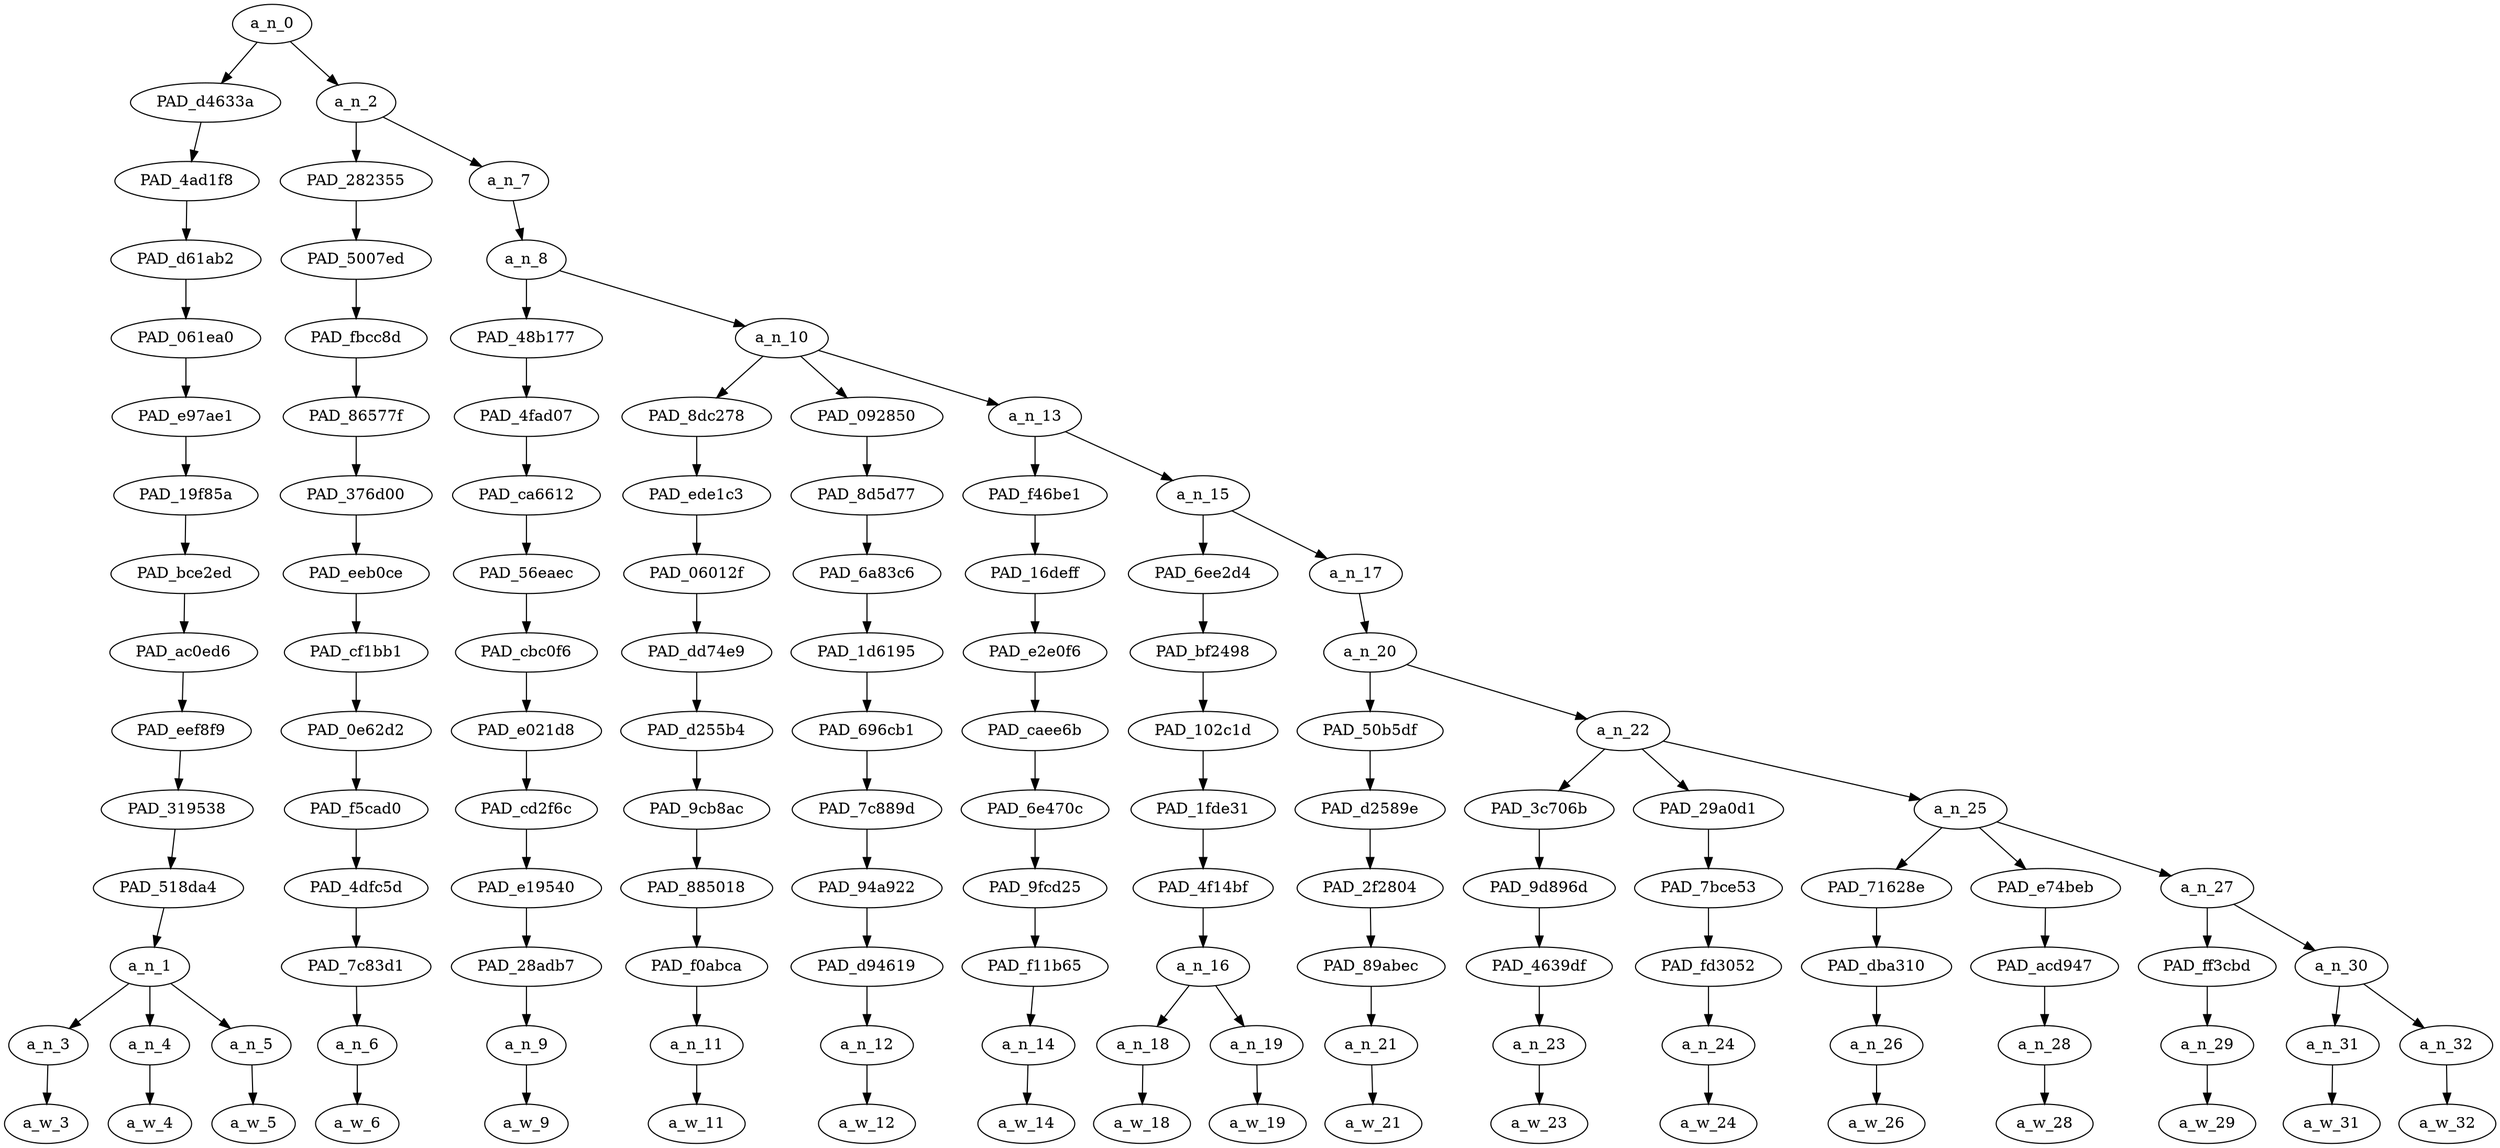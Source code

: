 strict digraph "" {
	a_n_0	[div_dir=1,
		index=0,
		level=14,
		pos="2.560619212962963,14!",
		text_span="[0, 1, 2, 3, 4, 5, 6, 7, 8, 9, 10, 11, 12, 13, 14, 15, 16, 17]",
		value=1.00000001];
	PAD_d4633a	[div_dir=1,
		index=0,
		level=13,
		pos="1.0,13!",
		text_span="[0, 1, 2]",
		value=0.21588055];
	a_n_0 -> PAD_d4633a;
	a_n_2	[div_dir=1,
		index=1,
		level=13,
		pos="4.121238425925926,13!",
		text_span="[3, 4, 5, 6, 7, 8, 9, 10, 11, 12, 13, 14, 15, 16, 17]",
		value=0.78382002];
	a_n_0 -> a_n_2;
	PAD_4ad1f8	[div_dir=1,
		index=0,
		level=12,
		pos="1.0,12!",
		text_span="[0, 1, 2]",
		value=0.21588055];
	PAD_d4633a -> PAD_4ad1f8;
	PAD_d61ab2	[div_dir=1,
		index=0,
		level=11,
		pos="1.0,11!",
		text_span="[0, 1, 2]",
		value=0.21588055];
	PAD_4ad1f8 -> PAD_d61ab2;
	PAD_061ea0	[div_dir=1,
		index=0,
		level=10,
		pos="1.0,10!",
		text_span="[0, 1, 2]",
		value=0.21588055];
	PAD_d61ab2 -> PAD_061ea0;
	PAD_e97ae1	[div_dir=1,
		index=0,
		level=9,
		pos="1.0,9!",
		text_span="[0, 1, 2]",
		value=0.21588055];
	PAD_061ea0 -> PAD_e97ae1;
	PAD_19f85a	[div_dir=1,
		index=0,
		level=8,
		pos="1.0,8!",
		text_span="[0, 1, 2]",
		value=0.21588055];
	PAD_e97ae1 -> PAD_19f85a;
	PAD_bce2ed	[div_dir=1,
		index=0,
		level=7,
		pos="1.0,7!",
		text_span="[0, 1, 2]",
		value=0.21588055];
	PAD_19f85a -> PAD_bce2ed;
	PAD_ac0ed6	[div_dir=1,
		index=0,
		level=6,
		pos="1.0,6!",
		text_span="[0, 1, 2]",
		value=0.21588055];
	PAD_bce2ed -> PAD_ac0ed6;
	PAD_eef8f9	[div_dir=1,
		index=0,
		level=5,
		pos="1.0,5!",
		text_span="[0, 1, 2]",
		value=0.21588055];
	PAD_ac0ed6 -> PAD_eef8f9;
	PAD_319538	[div_dir=1,
		index=0,
		level=4,
		pos="1.0,4!",
		text_span="[0, 1, 2]",
		value=0.21588055];
	PAD_eef8f9 -> PAD_319538;
	PAD_518da4	[div_dir=1,
		index=0,
		level=3,
		pos="1.0,3!",
		text_span="[0, 1, 2]",
		value=0.21588055];
	PAD_319538 -> PAD_518da4;
	a_n_1	[div_dir=1,
		index=0,
		level=2,
		pos="1.0,2!",
		text_span="[0, 1, 2]",
		value=0.21588055];
	PAD_518da4 -> a_n_1;
	a_n_3	[div_dir=1,
		index=0,
		level=1,
		pos="0.0,1!",
		text_span="[0]",
		value=0.07950690];
	a_n_1 -> a_n_3;
	a_n_4	[div_dir=1,
		index=1,
		level=1,
		pos="1.0,1!",
		text_span="[1]",
		value=0.07784526];
	a_n_1 -> a_n_4;
	a_n_5	[div_dir=1,
		index=2,
		level=1,
		pos="2.0,1!",
		text_span="[2]",
		value=0.05807470];
	a_n_1 -> a_n_5;
	a_w_3	[div_dir=0,
		index=0,
		level=0,
		pos="0,0!",
		text_span="[0]",
		value=white];
	a_n_3 -> a_w_3;
	a_w_4	[div_dir=0,
		index=1,
		level=0,
		pos="1,0!",
		text_span="[1]",
		value=gay];
	a_n_4 -> a_w_4;
	a_w_5	[div_dir=0,
		index=2,
		level=0,
		pos="2,0!",
		text_span="[2]",
		value=men];
	a_n_5 -> a_w_5;
	PAD_282355	[div_dir=1,
		index=1,
		level=12,
		pos="3.0,12!",
		text_span="[3]",
		value=0.06436463];
	a_n_2 -> PAD_282355;
	a_n_7	[div_dir=1,
		index=2,
		level=12,
		pos="5.242476851851851,12!",
		text_span="[4, 5, 6, 7, 8, 9, 10, 11, 12, 13, 14, 15, 16, 17]",
		value=0.71931189];
	a_n_2 -> a_n_7;
	PAD_5007ed	[div_dir=1,
		index=1,
		level=11,
		pos="3.0,11!",
		text_span="[3]",
		value=0.06436463];
	PAD_282355 -> PAD_5007ed;
	PAD_fbcc8d	[div_dir=1,
		index=1,
		level=10,
		pos="3.0,10!",
		text_span="[3]",
		value=0.06436463];
	PAD_5007ed -> PAD_fbcc8d;
	PAD_86577f	[div_dir=1,
		index=1,
		level=9,
		pos="3.0,9!",
		text_span="[3]",
		value=0.06436463];
	PAD_fbcc8d -> PAD_86577f;
	PAD_376d00	[div_dir=1,
		index=1,
		level=8,
		pos="3.0,8!",
		text_span="[3]",
		value=0.06436463];
	PAD_86577f -> PAD_376d00;
	PAD_eeb0ce	[div_dir=1,
		index=1,
		level=7,
		pos="3.0,7!",
		text_span="[3]",
		value=0.06436463];
	PAD_376d00 -> PAD_eeb0ce;
	PAD_cf1bb1	[div_dir=1,
		index=1,
		level=6,
		pos="3.0,6!",
		text_span="[3]",
		value=0.06436463];
	PAD_eeb0ce -> PAD_cf1bb1;
	PAD_0e62d2	[div_dir=1,
		index=1,
		level=5,
		pos="3.0,5!",
		text_span="[3]",
		value=0.06436463];
	PAD_cf1bb1 -> PAD_0e62d2;
	PAD_f5cad0	[div_dir=1,
		index=1,
		level=4,
		pos="3.0,4!",
		text_span="[3]",
		value=0.06436463];
	PAD_0e62d2 -> PAD_f5cad0;
	PAD_4dfc5d	[div_dir=1,
		index=1,
		level=3,
		pos="3.0,3!",
		text_span="[3]",
		value=0.06436463];
	PAD_f5cad0 -> PAD_4dfc5d;
	PAD_7c83d1	[div_dir=1,
		index=1,
		level=2,
		pos="3.0,2!",
		text_span="[3]",
		value=0.06436463];
	PAD_4dfc5d -> PAD_7c83d1;
	a_n_6	[div_dir=1,
		index=3,
		level=1,
		pos="3.0,1!",
		text_span="[3]",
		value=0.06436463];
	PAD_7c83d1 -> a_n_6;
	a_w_6	[div_dir=0,
		index=3,
		level=0,
		pos="3,0!",
		text_span="[3]",
		value=mad];
	a_n_6 -> a_w_6;
	a_n_8	[div_dir=1,
		index=2,
		level=11,
		pos="5.242476851851851,11!",
		text_span="[4, 5, 6, 7, 8, 9, 10, 11, 12, 13, 14, 15, 16, 17]",
		value=0.71921521];
	a_n_7 -> a_n_8;
	PAD_48b177	[div_dir=-1,
		index=2,
		level=10,
		pos="4.0,10!",
		text_span="[4]",
		value=0.03625980];
	a_n_8 -> PAD_48b177;
	a_n_10	[div_dir=1,
		index=3,
		level=10,
		pos="6.484953703703703,10!",
		text_span="[5, 6, 7, 8, 9, 10, 11, 12, 13, 14, 15, 16, 17]",
		value=0.68285872];
	a_n_8 -> a_n_10;
	PAD_4fad07	[div_dir=-1,
		index=2,
		level=9,
		pos="4.0,9!",
		text_span="[4]",
		value=0.03625980];
	PAD_48b177 -> PAD_4fad07;
	PAD_ca6612	[div_dir=-1,
		index=2,
		level=8,
		pos="4.0,8!",
		text_span="[4]",
		value=0.03625980];
	PAD_4fad07 -> PAD_ca6612;
	PAD_56eaec	[div_dir=-1,
		index=2,
		level=7,
		pos="4.0,7!",
		text_span="[4]",
		value=0.03625980];
	PAD_ca6612 -> PAD_56eaec;
	PAD_cbc0f6	[div_dir=-1,
		index=2,
		level=6,
		pos="4.0,6!",
		text_span="[4]",
		value=0.03625980];
	PAD_56eaec -> PAD_cbc0f6;
	PAD_e021d8	[div_dir=-1,
		index=2,
		level=5,
		pos="4.0,5!",
		text_span="[4]",
		value=0.03625980];
	PAD_cbc0f6 -> PAD_e021d8;
	PAD_cd2f6c	[div_dir=-1,
		index=2,
		level=4,
		pos="4.0,4!",
		text_span="[4]",
		value=0.03625980];
	PAD_e021d8 -> PAD_cd2f6c;
	PAD_e19540	[div_dir=-1,
		index=2,
		level=3,
		pos="4.0,3!",
		text_span="[4]",
		value=0.03625980];
	PAD_cd2f6c -> PAD_e19540;
	PAD_28adb7	[div_dir=-1,
		index=2,
		level=2,
		pos="4.0,2!",
		text_span="[4]",
		value=0.03625980];
	PAD_e19540 -> PAD_28adb7;
	a_n_9	[div_dir=-1,
		index=4,
		level=1,
		pos="4.0,1!",
		text_span="[4]",
		value=0.03625980];
	PAD_28adb7 -> a_n_9;
	a_w_9	[div_dir=0,
		index=4,
		level=0,
		pos="4,0!",
		text_span="[4]",
		value=they];
	a_n_9 -> a_w_9;
	PAD_8dc278	[div_dir=1,
		index=3,
		level=9,
		pos="5.0,9!",
		text_span="[5]",
		value=0.02780673];
	a_n_10 -> PAD_8dc278;
	PAD_092850	[div_dir=-1,
		index=4,
		level=9,
		pos="6.0,9!",
		text_span="[6]",
		value=0.02288584];
	a_n_10 -> PAD_092850;
	a_n_13	[div_dir=1,
		index=5,
		level=9,
		pos="8.45486111111111,9!",
		text_span="[7, 8, 9, 10, 11, 12, 13, 14, 15, 16, 17]",
		value=0.63204425];
	a_n_10 -> a_n_13;
	PAD_ede1c3	[div_dir=1,
		index=3,
		level=8,
		pos="5.0,8!",
		text_span="[5]",
		value=0.02780673];
	PAD_8dc278 -> PAD_ede1c3;
	PAD_06012f	[div_dir=1,
		index=3,
		level=7,
		pos="5.0,7!",
		text_span="[5]",
		value=0.02780673];
	PAD_ede1c3 -> PAD_06012f;
	PAD_dd74e9	[div_dir=1,
		index=3,
		level=6,
		pos="5.0,6!",
		text_span="[5]",
		value=0.02780673];
	PAD_06012f -> PAD_dd74e9;
	PAD_d255b4	[div_dir=1,
		index=3,
		level=5,
		pos="5.0,5!",
		text_span="[5]",
		value=0.02780673];
	PAD_dd74e9 -> PAD_d255b4;
	PAD_9cb8ac	[div_dir=1,
		index=3,
		level=4,
		pos="5.0,4!",
		text_span="[5]",
		value=0.02780673];
	PAD_d255b4 -> PAD_9cb8ac;
	PAD_885018	[div_dir=1,
		index=3,
		level=3,
		pos="5.0,3!",
		text_span="[5]",
		value=0.02780673];
	PAD_9cb8ac -> PAD_885018;
	PAD_f0abca	[div_dir=1,
		index=3,
		level=2,
		pos="5.0,2!",
		text_span="[5]",
		value=0.02780673];
	PAD_885018 -> PAD_f0abca;
	a_n_11	[div_dir=1,
		index=5,
		level=1,
		pos="5.0,1!",
		text_span="[5]",
		value=0.02780673];
	PAD_f0abca -> a_n_11;
	a_w_11	[div_dir=0,
		index=5,
		level=0,
		pos="5,0!",
		text_span="[5]",
		value=can];
	a_n_11 -> a_w_11;
	PAD_8d5d77	[div_dir=-1,
		index=4,
		level=8,
		pos="6.0,8!",
		text_span="[6]",
		value=0.02288584];
	PAD_092850 -> PAD_8d5d77;
	PAD_6a83c6	[div_dir=-1,
		index=4,
		level=7,
		pos="6.0,7!",
		text_span="[6]",
		value=0.02288584];
	PAD_8d5d77 -> PAD_6a83c6;
	PAD_1d6195	[div_dir=-1,
		index=4,
		level=6,
		pos="6.0,6!",
		text_span="[6]",
		value=0.02288584];
	PAD_6a83c6 -> PAD_1d6195;
	PAD_696cb1	[div_dir=-1,
		index=4,
		level=5,
		pos="6.0,5!",
		text_span="[6]",
		value=0.02288584];
	PAD_1d6195 -> PAD_696cb1;
	PAD_7c889d	[div_dir=-1,
		index=4,
		level=4,
		pos="6.0,4!",
		text_span="[6]",
		value=0.02288584];
	PAD_696cb1 -> PAD_7c889d;
	PAD_94a922	[div_dir=-1,
		index=4,
		level=3,
		pos="6.0,3!",
		text_span="[6]",
		value=0.02288584];
	PAD_7c889d -> PAD_94a922;
	PAD_d94619	[div_dir=-1,
		index=4,
		level=2,
		pos="6.0,2!",
		text_span="[6]",
		value=0.02288584];
	PAD_94a922 -> PAD_d94619;
	a_n_12	[div_dir=-1,
		index=6,
		level=1,
		pos="6.0,1!",
		text_span="[6]",
		value=0.02288584];
	PAD_d94619 -> a_n_12;
	a_w_12	[div_dir=0,
		index=6,
		level=0,
		pos="6,0!",
		text_span="[6]",
		value=not];
	a_n_12 -> a_w_12;
	PAD_f46be1	[div_dir=-1,
		index=5,
		level=8,
		pos="7.0,8!",
		text_span="[7]",
		value=0.03565302];
	a_n_13 -> PAD_f46be1;
	a_n_15	[div_dir=1,
		index=6,
		level=8,
		pos="9.909722222222221,8!",
		text_span="[8, 9, 10, 11, 12, 13, 14, 15, 16, 17]",
		value=0.59625578];
	a_n_13 -> a_n_15;
	PAD_16deff	[div_dir=-1,
		index=5,
		level=7,
		pos="7.0,7!",
		text_span="[7]",
		value=0.03565302];
	PAD_f46be1 -> PAD_16deff;
	PAD_e2e0f6	[div_dir=-1,
		index=5,
		level=6,
		pos="7.0,6!",
		text_span="[7]",
		value=0.03565302];
	PAD_16deff -> PAD_e2e0f6;
	PAD_caee6b	[div_dir=-1,
		index=5,
		level=5,
		pos="7.0,5!",
		text_span="[7]",
		value=0.03565302];
	PAD_e2e0f6 -> PAD_caee6b;
	PAD_6e470c	[div_dir=-1,
		index=5,
		level=4,
		pos="7.0,4!",
		text_span="[7]",
		value=0.03565302];
	PAD_caee6b -> PAD_6e470c;
	PAD_9fcd25	[div_dir=-1,
		index=5,
		level=3,
		pos="7.0,3!",
		text_span="[7]",
		value=0.03565302];
	PAD_6e470c -> PAD_9fcd25;
	PAD_f11b65	[div_dir=-1,
		index=5,
		level=2,
		pos="7.0,2!",
		text_span="[7]",
		value=0.03565302];
	PAD_9fcd25 -> PAD_f11b65;
	a_n_14	[div_dir=-1,
		index=7,
		level=1,
		pos="7.0,1!",
		text_span="[7]",
		value=0.03565302];
	PAD_f11b65 -> a_n_14;
	a_w_14	[div_dir=0,
		index=7,
		level=0,
		pos="7,0!",
		text_span="[7]",
		value=say];
	a_n_14 -> a_w_14;
	PAD_6ee2d4	[div_dir=1,
		index=6,
		level=7,
		pos="8.5,7!",
		text_span="[8, 9]",
		value=0.12855741];
	a_n_15 -> PAD_6ee2d4;
	a_n_17	[div_dir=1,
		index=7,
		level=7,
		pos="11.319444444444443,7!",
		text_span="[10, 11, 12, 13, 14, 15, 16, 17]",
		value=0.46754085];
	a_n_15 -> a_n_17;
	PAD_bf2498	[div_dir=1,
		index=6,
		level=6,
		pos="8.5,6!",
		text_span="[8, 9]",
		value=0.12855741];
	PAD_6ee2d4 -> PAD_bf2498;
	PAD_102c1d	[div_dir=1,
		index=6,
		level=5,
		pos="8.5,5!",
		text_span="[8, 9]",
		value=0.12855741];
	PAD_bf2498 -> PAD_102c1d;
	PAD_1fde31	[div_dir=1,
		index=6,
		level=4,
		pos="8.5,4!",
		text_span="[8, 9]",
		value=0.12855741];
	PAD_102c1d -> PAD_1fde31;
	PAD_4f14bf	[div_dir=1,
		index=6,
		level=3,
		pos="8.5,3!",
		text_span="[8, 9]",
		value=0.12855741];
	PAD_1fde31 -> PAD_4f14bf;
	a_n_16	[div_dir=1,
		index=6,
		level=2,
		pos="8.5,2!",
		text_span="[8, 9]",
		value=0.12855741];
	PAD_4f14bf -> a_n_16;
	a_n_18	[div_dir=1,
		index=8,
		level=1,
		pos="8.0,1!",
		text_span="[8]",
		value=0.07374942];
	a_n_16 -> a_n_18;
	a_n_19	[div_dir=1,
		index=9,
		level=1,
		pos="9.0,1!",
		text_span="[9]",
		value=0.05452225];
	a_n_16 -> a_n_19;
	a_w_18	[div_dir=0,
		index=8,
		level=0,
		pos="8,0!",
		text_span="[8]",
		value=dyke];
	a_n_18 -> a_w_18;
	a_w_19	[div_dir=0,
		index=9,
		level=0,
		pos="9,0!",
		text_span="[9]",
		value=bc];
	a_n_19 -> a_w_19;
	a_n_20	[div_dir=1,
		index=7,
		level=6,
		pos="11.319444444444443,6!",
		text_span="[10, 11, 12, 13, 14, 15, 16, 17]",
		value=0.46748737];
	a_n_17 -> a_n_20;
	PAD_50b5df	[div_dir=-1,
		index=7,
		level=5,
		pos="10.0,5!",
		text_span="[10]",
		value=0.02653417];
	a_n_20 -> PAD_50b5df;
	a_n_22	[div_dir=1,
		index=8,
		level=5,
		pos="12.638888888888888,5!",
		text_span="[11, 12, 13, 14, 15, 16, 17]",
		value=0.44089973];
	a_n_20 -> a_n_22;
	PAD_d2589e	[div_dir=-1,
		index=7,
		level=4,
		pos="10.0,4!",
		text_span="[10]",
		value=0.02653417];
	PAD_50b5df -> PAD_d2589e;
	PAD_2f2804	[div_dir=-1,
		index=7,
		level=3,
		pos="10.0,3!",
		text_span="[10]",
		value=0.02653417];
	PAD_d2589e -> PAD_2f2804;
	PAD_89abec	[div_dir=-1,
		index=7,
		level=2,
		pos="10.0,2!",
		text_span="[10]",
		value=0.02653417];
	PAD_2f2804 -> PAD_89abec;
	a_n_21	[div_dir=-1,
		index=10,
		level=1,
		pos="10.0,1!",
		text_span="[10]",
		value=0.02653417];
	PAD_89abec -> a_n_21;
	a_w_21	[div_dir=0,
		index=10,
		level=0,
		pos="10,0!",
		text_span="[10]",
		value=they1];
	a_n_21 -> a_w_21;
	PAD_3c706b	[div_dir=1,
		index=8,
		level=4,
		pos="11.0,4!",
		text_span="[11]",
		value=0.02051772];
	a_n_22 -> PAD_3c706b;
	PAD_29a0d1	[div_dir=-1,
		index=9,
		level=4,
		pos="12.0,4!",
		text_span="[12]",
		value=0.02039019];
	a_n_22 -> PAD_29a0d1;
	a_n_25	[div_dir=1,
		index=10,
		level=4,
		pos="14.916666666666666,4!",
		text_span="[13, 14, 15, 16, 17]",
		value=0.39991696];
	a_n_22 -> a_n_25;
	PAD_9d896d	[div_dir=1,
		index=8,
		level=3,
		pos="11.0,3!",
		text_span="[11]",
		value=0.02051772];
	PAD_3c706b -> PAD_9d896d;
	PAD_4639df	[div_dir=1,
		index=8,
		level=2,
		pos="11.0,2!",
		text_span="[11]",
		value=0.02051772];
	PAD_9d896d -> PAD_4639df;
	a_n_23	[div_dir=1,
		index=11,
		level=1,
		pos="11.0,1!",
		text_span="[11]",
		value=0.02051772];
	PAD_4639df -> a_n_23;
	a_w_23	[div_dir=0,
		index=11,
		level=0,
		pos="11,0!",
		text_span="[11]",
		value=do];
	a_n_23 -> a_w_23;
	PAD_7bce53	[div_dir=-1,
		index=9,
		level=3,
		pos="12.0,3!",
		text_span="[12]",
		value=0.02039019];
	PAD_29a0d1 -> PAD_7bce53;
	PAD_fd3052	[div_dir=-1,
		index=9,
		level=2,
		pos="12.0,2!",
		text_span="[12]",
		value=0.02039019];
	PAD_7bce53 -> PAD_fd3052;
	a_n_24	[div_dir=-1,
		index=12,
		level=1,
		pos="12.0,1!",
		text_span="[12]",
		value=0.02039019];
	PAD_fd3052 -> a_n_24;
	a_w_24	[div_dir=0,
		index=12,
		level=0,
		pos="12,0!",
		text_span="[12]",
		value=not1];
	a_n_24 -> a_w_24;
	PAD_71628e	[div_dir=1,
		index=10,
		level=3,
		pos="13.0,3!",
		text_span="[13]",
		value=0.03605484];
	a_n_25 -> PAD_71628e;
	PAD_e74beb	[div_dir=-1,
		index=12,
		level=3,
		pos="17.0,3!",
		text_span="[17]",
		value=0.10683258];
	a_n_25 -> PAD_e74beb;
	a_n_27	[div_dir=1,
		index=11,
		level=3,
		pos="14.75,3!",
		text_span="[14, 15, 16]",
		value=0.25694282];
	a_n_25 -> a_n_27;
	PAD_dba310	[div_dir=1,
		index=10,
		level=2,
		pos="13.0,2!",
		text_span="[13]",
		value=0.03605484];
	PAD_71628e -> PAD_dba310;
	a_n_26	[div_dir=1,
		index=13,
		level=1,
		pos="13.0,1!",
		text_span="[13]",
		value=0.03605484];
	PAD_dba310 -> a_n_26;
	a_w_26	[div_dir=0,
		index=13,
		level=0,
		pos="13,0!",
		text_span="[13]",
		value=have];
	a_n_26 -> a_w_26;
	PAD_acd947	[div_dir=-1,
		index=13,
		level=2,
		pos="17.0,2!",
		text_span="[17]",
		value=0.10683258];
	PAD_e74beb -> PAD_acd947;
	a_n_28	[div_dir=-1,
		index=17,
		level=1,
		pos="17.0,1!",
		text_span="[17]",
		value=0.10683258];
	PAD_acd947 -> a_n_28;
	a_w_28	[div_dir=0,
		index=17,
		level=0,
		pos="17,0!",
		text_span="[17]",
		value=lmao];
	a_n_28 -> a_w_28;
	PAD_ff3cbd	[div_dir=1,
		index=11,
		level=2,
		pos="14.0,2!",
		text_span="[14]",
		value=0.18867153];
	a_n_27 -> PAD_ff3cbd;
	a_n_30	[div_dir=-1,
		index=12,
		level=2,
		pos="15.5,2!",
		text_span="[15, 16]",
		value=0.06809176];
	a_n_27 -> a_n_30;
	a_n_29	[div_dir=1,
		index=14,
		level=1,
		pos="14.0,1!",
		text_span="[14]",
		value=0.18867153];
	PAD_ff3cbd -> a_n_29;
	a_w_29	[div_dir=0,
		index=14,
		level=0,
		pos="14,0!",
		text_span="[14]",
		value=faggot];
	a_n_29 -> a_w_29;
	a_n_31	[div_dir=-1,
		index=15,
		level=1,
		pos="15.0,1!",
		text_span="[15]",
		value=0.03469215];
	a_n_30 -> a_n_31;
	a_n_32	[div_dir=1,
		index=16,
		level=1,
		pos="16.0,1!",
		text_span="[16]",
		value=0.03333726];
	a_n_30 -> a_n_32;
	a_w_31	[div_dir=0,
		index=15,
		level=0,
		pos="15,0!",
		text_span="[15]",
		value=to];
	a_n_31 -> a_w_31;
	a_w_32	[div_dir=0,
		index=16,
		level=0,
		pos="16,0!",
		text_span="[16]",
		value=themselves];
	a_n_32 -> a_w_32;
}
